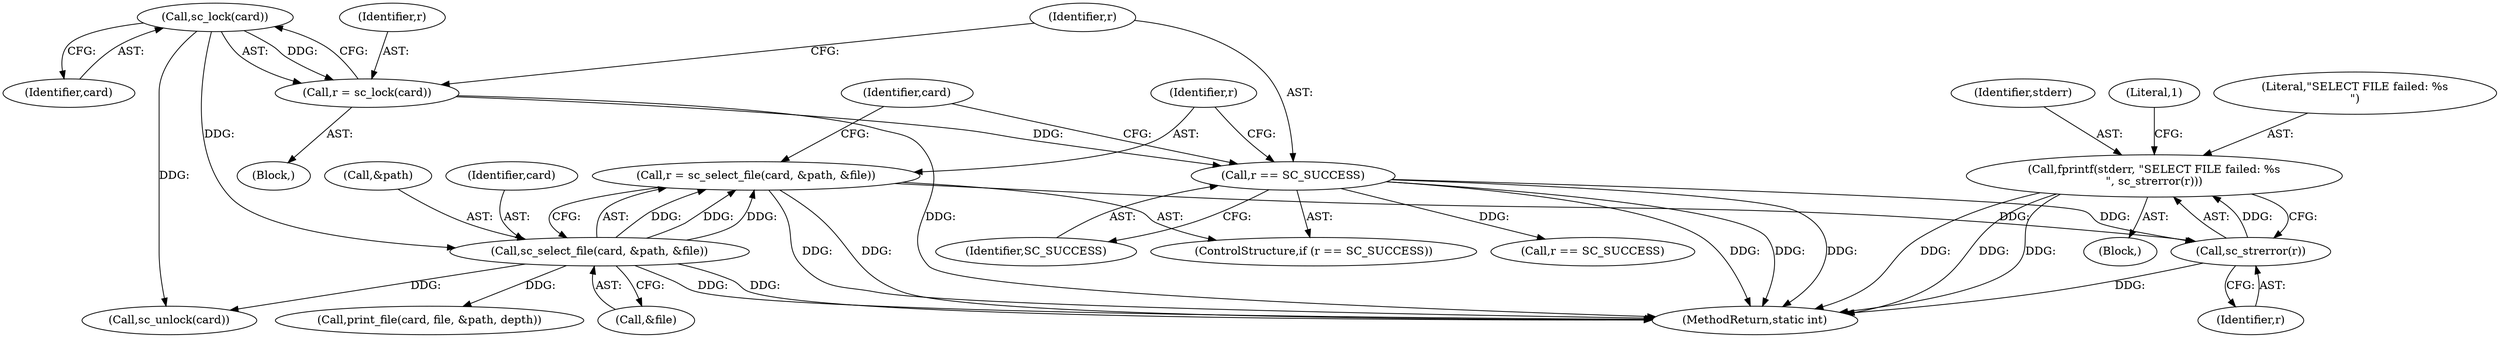 digraph "0_OpenSC_8fe377e93b4b56060e5bbfb6f3142ceaeca744fa_22@API" {
"1000129" [label="(Call,fprintf(stderr, \"SELECT FILE failed: %s\n\", sc_strerror(r)))"];
"1000132" [label="(Call,sc_strerror(r))"];
"1000116" [label="(Call,r = sc_select_file(card, &path, &file))"];
"1000118" [label="(Call,sc_select_file(card, &path, &file))"];
"1000110" [label="(Call,sc_lock(card))"];
"1000113" [label="(Call,r == SC_SUCCESS)"];
"1000108" [label="(Call,r = sc_lock(card))"];
"1000108" [label="(Call,r = sc_lock(card))"];
"1000116" [label="(Call,r = sc_select_file(card, &path, &file))"];
"1000130" [label="(Identifier,stderr)"];
"1000109" [label="(Identifier,r)"];
"1000111" [label="(Identifier,card)"];
"1000117" [label="(Identifier,r)"];
"1000125" [label="(Identifier,card)"];
"1000114" [label="(Identifier,r)"];
"1000136" [label="(Call,print_file(card, file, &path, depth))"];
"1000120" [label="(Call,&path)"];
"1000110" [label="(Call,sc_lock(card))"];
"1000115" [label="(Identifier,SC_SUCCESS)"];
"1000119" [label="(Identifier,card)"];
"1000124" [label="(Call,sc_unlock(card))"];
"1000133" [label="(Identifier,r)"];
"1000113" [label="(Call,r == SC_SUCCESS)"];
"1000118" [label="(Call,sc_select_file(card, &path, &file))"];
"1000135" [label="(Literal,1)"];
"1000129" [label="(Call,fprintf(stderr, \"SELECT FILE failed: %s\n\", sc_strerror(r)))"];
"1000131" [label="(Literal,\"SELECT FILE failed: %s\n\")"];
"1000112" [label="(ControlStructure,if (r == SC_SUCCESS))"];
"1000128" [label="(Block,)"];
"1000245" [label="(MethodReturn,static int)"];
"1000122" [label="(Call,&file)"];
"1000103" [label="(Block,)"];
"1000160" [label="(Call,r == SC_SUCCESS)"];
"1000132" [label="(Call,sc_strerror(r))"];
"1000129" -> "1000128"  [label="AST: "];
"1000129" -> "1000132"  [label="CFG: "];
"1000130" -> "1000129"  [label="AST: "];
"1000131" -> "1000129"  [label="AST: "];
"1000132" -> "1000129"  [label="AST: "];
"1000135" -> "1000129"  [label="CFG: "];
"1000129" -> "1000245"  [label="DDG: "];
"1000129" -> "1000245"  [label="DDG: "];
"1000129" -> "1000245"  [label="DDG: "];
"1000132" -> "1000129"  [label="DDG: "];
"1000132" -> "1000133"  [label="CFG: "];
"1000133" -> "1000132"  [label="AST: "];
"1000132" -> "1000245"  [label="DDG: "];
"1000116" -> "1000132"  [label="DDG: "];
"1000113" -> "1000132"  [label="DDG: "];
"1000116" -> "1000112"  [label="AST: "];
"1000116" -> "1000118"  [label="CFG: "];
"1000117" -> "1000116"  [label="AST: "];
"1000118" -> "1000116"  [label="AST: "];
"1000125" -> "1000116"  [label="CFG: "];
"1000116" -> "1000245"  [label="DDG: "];
"1000116" -> "1000245"  [label="DDG: "];
"1000118" -> "1000116"  [label="DDG: "];
"1000118" -> "1000116"  [label="DDG: "];
"1000118" -> "1000116"  [label="DDG: "];
"1000118" -> "1000122"  [label="CFG: "];
"1000119" -> "1000118"  [label="AST: "];
"1000120" -> "1000118"  [label="AST: "];
"1000122" -> "1000118"  [label="AST: "];
"1000118" -> "1000245"  [label="DDG: "];
"1000118" -> "1000245"  [label="DDG: "];
"1000110" -> "1000118"  [label="DDG: "];
"1000118" -> "1000124"  [label="DDG: "];
"1000118" -> "1000136"  [label="DDG: "];
"1000110" -> "1000108"  [label="AST: "];
"1000110" -> "1000111"  [label="CFG: "];
"1000111" -> "1000110"  [label="AST: "];
"1000108" -> "1000110"  [label="CFG: "];
"1000110" -> "1000108"  [label="DDG: "];
"1000110" -> "1000124"  [label="DDG: "];
"1000113" -> "1000112"  [label="AST: "];
"1000113" -> "1000115"  [label="CFG: "];
"1000114" -> "1000113"  [label="AST: "];
"1000115" -> "1000113"  [label="AST: "];
"1000117" -> "1000113"  [label="CFG: "];
"1000125" -> "1000113"  [label="CFG: "];
"1000113" -> "1000245"  [label="DDG: "];
"1000113" -> "1000245"  [label="DDG: "];
"1000113" -> "1000245"  [label="DDG: "];
"1000108" -> "1000113"  [label="DDG: "];
"1000113" -> "1000160"  [label="DDG: "];
"1000108" -> "1000103"  [label="AST: "];
"1000109" -> "1000108"  [label="AST: "];
"1000114" -> "1000108"  [label="CFG: "];
"1000108" -> "1000245"  [label="DDG: "];
}
